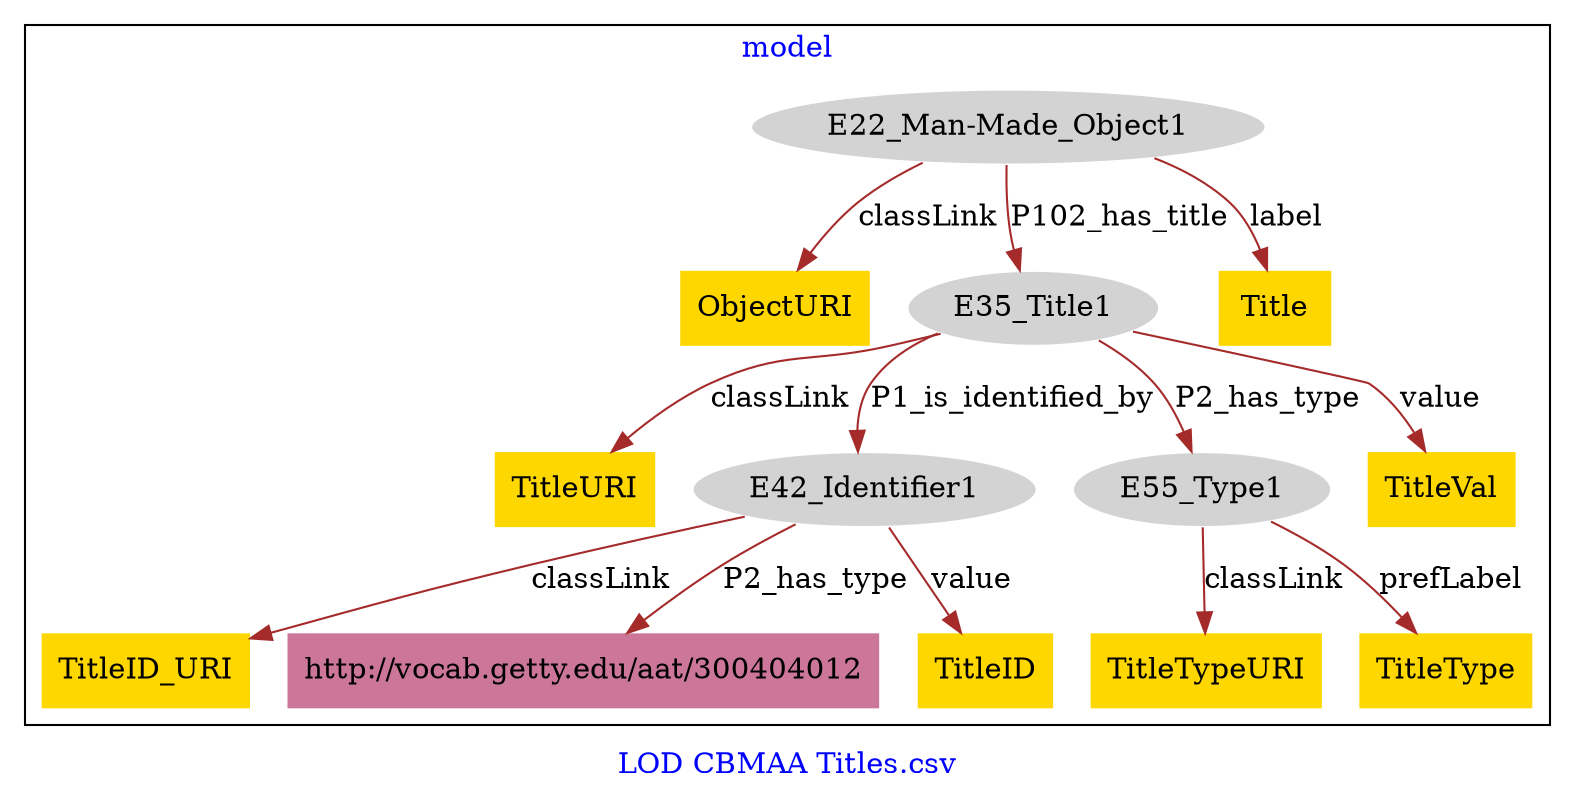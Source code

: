 digraph n0 {
fontcolor="blue"
remincross="true"
label="LOD CBMAA Titles.csv"
subgraph cluster {
label="model"
n2[style="filled",color="white",fillcolor="lightgray",label="E22_Man-Made_Object1"];
n3[shape="plaintext",style="filled",fillcolor="gold",label="ObjectURI"];
n4[style="filled",color="white",fillcolor="lightgray",label="E35_Title1"];
n5[shape="plaintext",style="filled",fillcolor="gold",label="Title"];
n6[shape="plaintext",style="filled",fillcolor="gold",label="TitleURI"];
n7[style="filled",color="white",fillcolor="lightgray",label="E42_Identifier1"];
n8[style="filled",color="white",fillcolor="lightgray",label="E55_Type1"];
n9[shape="plaintext",style="filled",fillcolor="gold",label="TitleVal"];
n10[shape="plaintext",style="filled",fillcolor="gold",label="TitleID_URI"];
n11[shape="plaintext",style="filled",fillcolor="#CC7799",label="http://vocab.getty.edu/aat/300404012"];
n12[shape="plaintext",style="filled",fillcolor="gold",label="TitleID"];
n13[shape="plaintext",style="filled",fillcolor="gold",label="TitleTypeURI"];
n14[shape="plaintext",style="filled",fillcolor="gold",label="TitleType"];
}
n2 -> n3[color="brown",fontcolor="black",label="classLink"]
n2 -> n4[color="brown",fontcolor="black",label="P102_has_title"]
n2 -> n5[color="brown",fontcolor="black",label="label"]
n4 -> n6[color="brown",fontcolor="black",label="classLink"]
n4 -> n7[color="brown",fontcolor="black",label="P1_is_identified_by"]
n4 -> n8[color="brown",fontcolor="black",label="P2_has_type"]
n4 -> n9[color="brown",fontcolor="black",label="value"]
n7 -> n10[color="brown",fontcolor="black",label="classLink"]
n7 -> n11[color="brown",fontcolor="black",label="P2_has_type"]
n7 -> n12[color="brown",fontcolor="black",label="value"]
n8 -> n13[color="brown",fontcolor="black",label="classLink"]
n8 -> n14[color="brown",fontcolor="black",label="prefLabel"]
}
